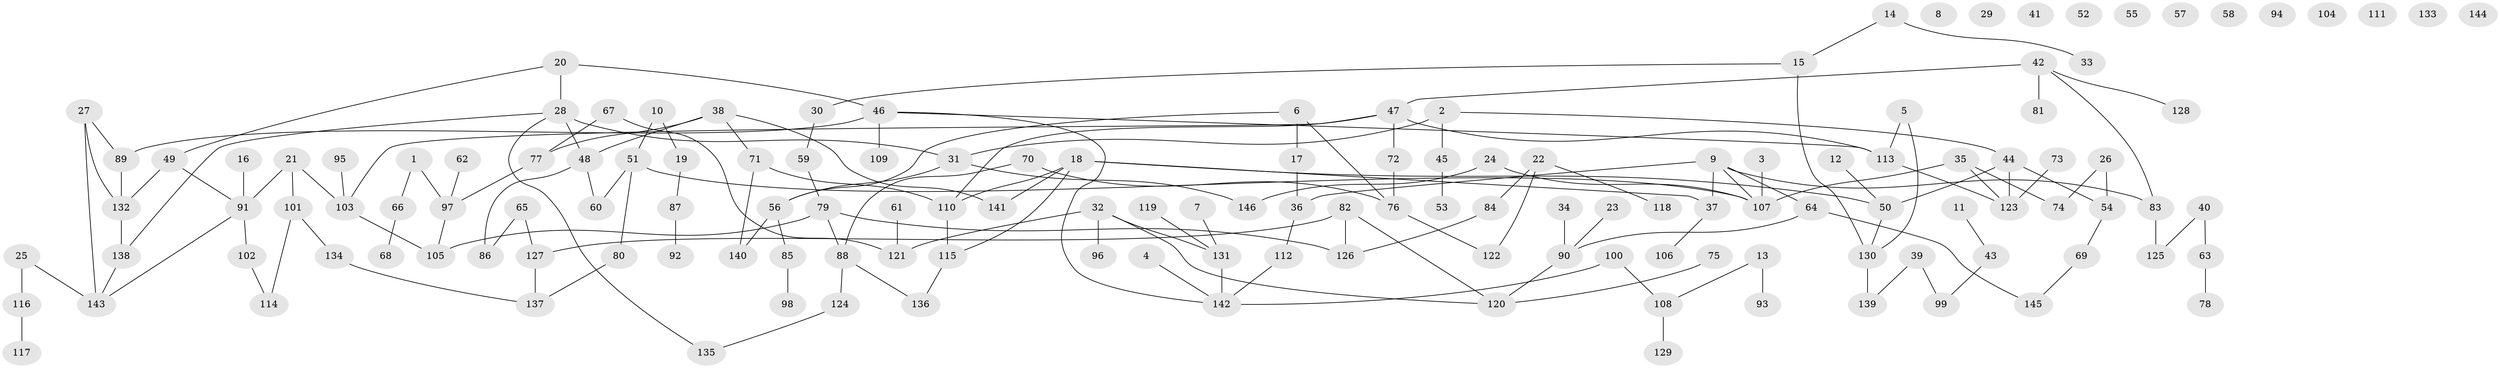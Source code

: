 // coarse degree distribution, {0: 0.20689655172413793, 1: 0.2413793103448276, 2: 0.2413793103448276, 3: 0.06896551724137931, 6: 0.034482758620689655, 4: 0.13793103448275862, 5: 0.034482758620689655, 10: 0.017241379310344827, 14: 0.017241379310344827}
// Generated by graph-tools (version 1.1) at 2025/44/03/04/25 21:44:04]
// undirected, 146 vertices, 168 edges
graph export_dot {
graph [start="1"]
  node [color=gray90,style=filled];
  1;
  2;
  3;
  4;
  5;
  6;
  7;
  8;
  9;
  10;
  11;
  12;
  13;
  14;
  15;
  16;
  17;
  18;
  19;
  20;
  21;
  22;
  23;
  24;
  25;
  26;
  27;
  28;
  29;
  30;
  31;
  32;
  33;
  34;
  35;
  36;
  37;
  38;
  39;
  40;
  41;
  42;
  43;
  44;
  45;
  46;
  47;
  48;
  49;
  50;
  51;
  52;
  53;
  54;
  55;
  56;
  57;
  58;
  59;
  60;
  61;
  62;
  63;
  64;
  65;
  66;
  67;
  68;
  69;
  70;
  71;
  72;
  73;
  74;
  75;
  76;
  77;
  78;
  79;
  80;
  81;
  82;
  83;
  84;
  85;
  86;
  87;
  88;
  89;
  90;
  91;
  92;
  93;
  94;
  95;
  96;
  97;
  98;
  99;
  100;
  101;
  102;
  103;
  104;
  105;
  106;
  107;
  108;
  109;
  110;
  111;
  112;
  113;
  114;
  115;
  116;
  117;
  118;
  119;
  120;
  121;
  122;
  123;
  124;
  125;
  126;
  127;
  128;
  129;
  130;
  131;
  132;
  133;
  134;
  135;
  136;
  137;
  138;
  139;
  140;
  141;
  142;
  143;
  144;
  145;
  146;
  1 -- 66;
  1 -- 97;
  2 -- 31;
  2 -- 44;
  2 -- 45;
  3 -- 107;
  4 -- 142;
  5 -- 113;
  5 -- 130;
  6 -- 17;
  6 -- 56;
  6 -- 76;
  7 -- 131;
  9 -- 36;
  9 -- 37;
  9 -- 64;
  9 -- 83;
  9 -- 107;
  10 -- 19;
  10 -- 51;
  11 -- 43;
  12 -- 50;
  13 -- 93;
  13 -- 108;
  14 -- 15;
  14 -- 33;
  15 -- 30;
  15 -- 130;
  16 -- 91;
  17 -- 36;
  18 -- 37;
  18 -- 50;
  18 -- 110;
  18 -- 115;
  18 -- 141;
  19 -- 87;
  20 -- 28;
  20 -- 46;
  20 -- 49;
  21 -- 91;
  21 -- 101;
  21 -- 103;
  22 -- 84;
  22 -- 118;
  22 -- 122;
  23 -- 90;
  24 -- 107;
  24 -- 146;
  25 -- 116;
  25 -- 143;
  26 -- 54;
  26 -- 74;
  27 -- 89;
  27 -- 132;
  27 -- 143;
  28 -- 31;
  28 -- 48;
  28 -- 135;
  28 -- 138;
  30 -- 59;
  31 -- 56;
  31 -- 146;
  32 -- 96;
  32 -- 120;
  32 -- 121;
  32 -- 131;
  34 -- 90;
  35 -- 74;
  35 -- 107;
  35 -- 123;
  36 -- 112;
  37 -- 106;
  38 -- 48;
  38 -- 71;
  38 -- 77;
  38 -- 141;
  39 -- 99;
  39 -- 139;
  40 -- 63;
  40 -- 125;
  42 -- 47;
  42 -- 81;
  42 -- 83;
  42 -- 128;
  43 -- 99;
  44 -- 50;
  44 -- 54;
  44 -- 123;
  45 -- 53;
  46 -- 89;
  46 -- 109;
  46 -- 113;
  46 -- 142;
  47 -- 72;
  47 -- 103;
  47 -- 110;
  47 -- 113;
  48 -- 60;
  48 -- 86;
  49 -- 91;
  49 -- 132;
  50 -- 130;
  51 -- 60;
  51 -- 80;
  51 -- 107;
  54 -- 69;
  56 -- 85;
  56 -- 140;
  59 -- 79;
  61 -- 121;
  62 -- 97;
  63 -- 78;
  64 -- 90;
  64 -- 145;
  65 -- 86;
  65 -- 127;
  66 -- 68;
  67 -- 77;
  67 -- 121;
  69 -- 145;
  70 -- 76;
  70 -- 88;
  71 -- 110;
  71 -- 140;
  72 -- 76;
  73 -- 123;
  75 -- 120;
  76 -- 122;
  77 -- 97;
  79 -- 88;
  79 -- 105;
  79 -- 126;
  80 -- 137;
  82 -- 120;
  82 -- 126;
  82 -- 127;
  83 -- 125;
  84 -- 126;
  85 -- 98;
  87 -- 92;
  88 -- 124;
  88 -- 136;
  89 -- 132;
  90 -- 120;
  91 -- 102;
  91 -- 143;
  95 -- 103;
  97 -- 105;
  100 -- 108;
  100 -- 142;
  101 -- 114;
  101 -- 134;
  102 -- 114;
  103 -- 105;
  108 -- 129;
  110 -- 115;
  112 -- 142;
  113 -- 123;
  115 -- 136;
  116 -- 117;
  119 -- 131;
  124 -- 135;
  127 -- 137;
  130 -- 139;
  131 -- 142;
  132 -- 138;
  134 -- 137;
  138 -- 143;
}
